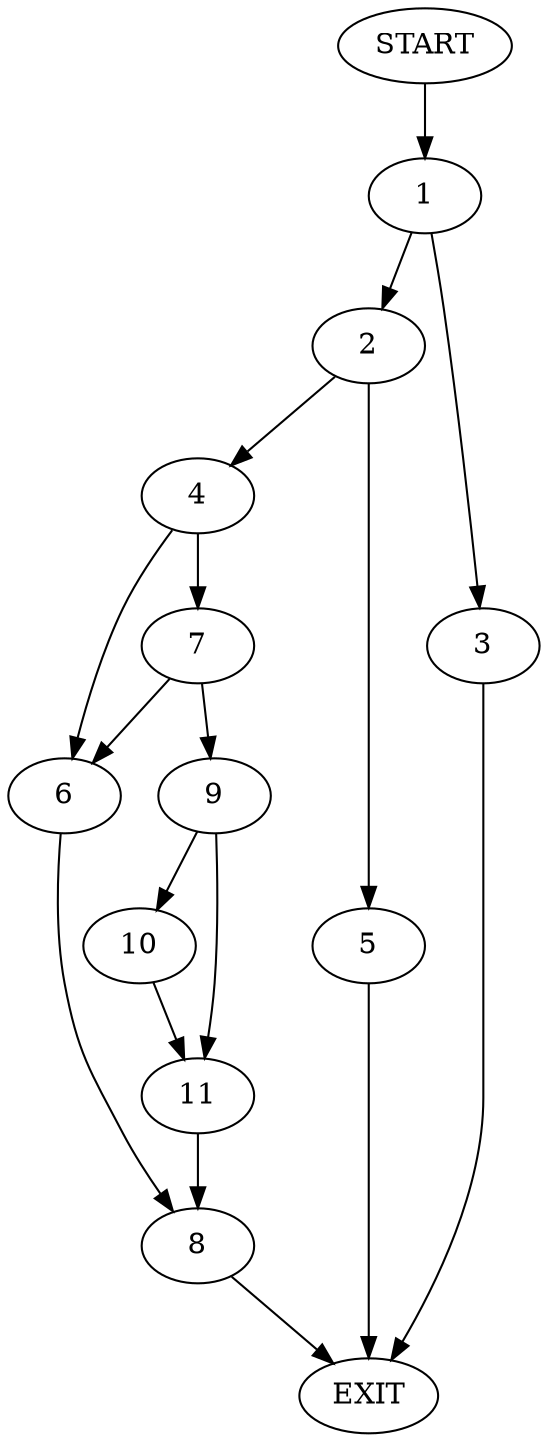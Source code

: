 digraph {
0 [label="START"]
12 [label="EXIT"]
0 -> 1
1 -> 2
1 -> 3
3 -> 12
2 -> 4
2 -> 5
5 -> 12
4 -> 6
4 -> 7
6 -> 8
7 -> 6
7 -> 9
9 -> 10
9 -> 11
8 -> 12
11 -> 8
10 -> 11
}
